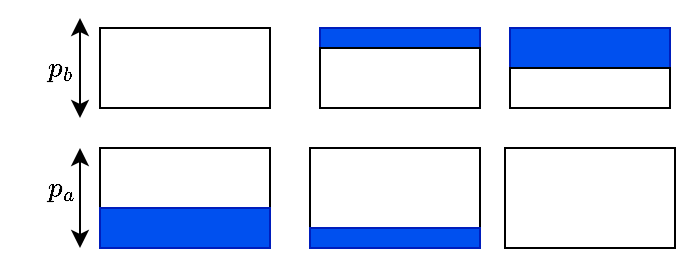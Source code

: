 <mxfile version="14.9.6" type="device"><diagram id="AV85_bqc-FiABDN-bUVl" name="Page-1"><mxGraphModel dx="1422" dy="822" grid="1" gridSize="10" guides="1" tooltips="1" connect="1" arrows="1" fold="1" page="1" pageScale="1" pageWidth="850" pageHeight="1100" math="1" shadow="0"><root><mxCell id="0"/><mxCell id="1" parent="0"/><mxCell id="Zr9S-XgC_M2s1J7sB4nL-7" value="" style="endArrow=classic;startArrow=classic;html=1;" parent="1" edge="1"><mxGeometry width="50" height="50" relative="1" as="geometry"><mxPoint x="70" y="575" as="sourcePoint"/><mxPoint x="70" y="525" as="targetPoint"/></mxGeometry></mxCell><mxCell id="Zr9S-XgC_M2s1J7sB4nL-8" value="$$p_b$$" style="text;html=1;align=center;verticalAlign=middle;resizable=0;points=[];autosize=1;" parent="1" vertex="1"><mxGeometry x="30" y="540" width="60" height="20" as="geometry"/></mxCell><mxCell id="HU7oYA60lOFtbS4yqMgx-3" value="" style="rounded=0;whiteSpace=wrap;html=1;" parent="1" vertex="1"><mxGeometry x="80" y="590" width="85" height="30" as="geometry"/></mxCell><mxCell id="HU7oYA60lOFtbS4yqMgx-6" value="" style="rounded=0;whiteSpace=wrap;html=1;fillColor=#0050ef;strokeColor=#001DBC;fontColor=#ffffff;" parent="1" vertex="1"><mxGeometry x="80" y="620" width="85" height="20" as="geometry"/></mxCell><mxCell id="HU7oYA60lOFtbS4yqMgx-7" value="" style="rounded=0;whiteSpace=wrap;html=1;" parent="1" vertex="1"><mxGeometry x="80" y="530" width="85" height="40" as="geometry"/></mxCell><mxCell id="HU7oYA60lOFtbS4yqMgx-8" value="$$p_a$$" style="text;html=1;align=center;verticalAlign=middle;resizable=0;points=[];autosize=1;" parent="1" vertex="1"><mxGeometry x="30" y="600" width="60" height="20" as="geometry"/></mxCell><mxCell id="HU7oYA60lOFtbS4yqMgx-11" value="" style="endArrow=classic;startArrow=classic;html=1;" parent="1" edge="1"><mxGeometry width="50" height="50" relative="1" as="geometry"><mxPoint x="70" y="640" as="sourcePoint"/><mxPoint x="70" y="590" as="targetPoint"/></mxGeometry></mxCell><mxCell id="HU7oYA60lOFtbS4yqMgx-12" value="" style="rounded=0;whiteSpace=wrap;html=1;fillColor=#0050ef;strokeColor=#001DBC;fontColor=#ffffff;" parent="1" vertex="1"><mxGeometry x="190" y="530" width="80" height="20" as="geometry"/></mxCell><mxCell id="HU7oYA60lOFtbS4yqMgx-13" value="" style="rounded=0;whiteSpace=wrap;html=1;" parent="1" vertex="1"><mxGeometry x="190" y="540" width="80" height="30" as="geometry"/></mxCell><mxCell id="HU7oYA60lOFtbS4yqMgx-14" value="" style="rounded=0;whiteSpace=wrap;html=1;" parent="1" vertex="1"><mxGeometry x="185" y="590" width="85" height="40" as="geometry"/></mxCell><mxCell id="HU7oYA60lOFtbS4yqMgx-15" value="" style="rounded=0;whiteSpace=wrap;html=1;fillColor=#0050ef;strokeColor=#001DBC;fontColor=#ffffff;" parent="1" vertex="1"><mxGeometry x="185" y="630" width="85" height="10" as="geometry"/></mxCell><mxCell id="HU7oYA60lOFtbS4yqMgx-16" value="" style="rounded=0;whiteSpace=wrap;html=1;fillColor=#0050ef;strokeColor=#001DBC;fontColor=#ffffff;" parent="1" vertex="1"><mxGeometry x="285" y="530" width="80" height="20" as="geometry"/></mxCell><mxCell id="HU7oYA60lOFtbS4yqMgx-17" value="" style="rounded=0;whiteSpace=wrap;html=1;" parent="1" vertex="1"><mxGeometry x="285" y="550" width="80" height="20" as="geometry"/></mxCell><mxCell id="HU7oYA60lOFtbS4yqMgx-18" value="" style="rounded=0;whiteSpace=wrap;html=1;" parent="1" vertex="1"><mxGeometry x="282.5" y="590" width="85" height="50" as="geometry"/></mxCell></root></mxGraphModel></diagram></mxfile>